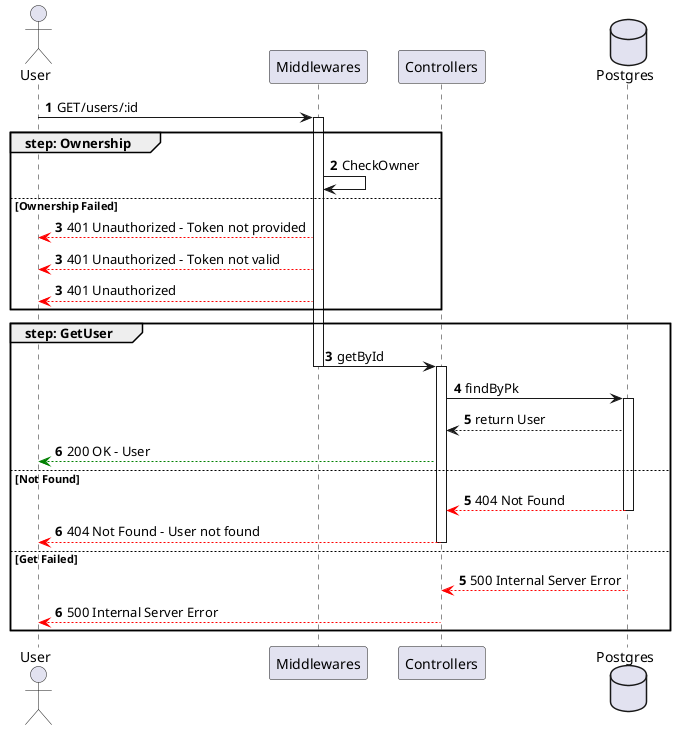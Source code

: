 @startuml getUser

actor User
participant Middlewares
participant Controllers
database Postgres

autonumber
User -> Middlewares ++: GET/users/:id
group step: Ownership
    Middlewares -> Middlewares : CheckOwner
else Ownership Failed
    autonumber 3
    Middlewares --[#red]> User : 401 Unauthorized - Token not provided
    autonumber 3
    Middlewares --[#red]> User : 401 Unauthorized - Token not valid
    autonumber 3
    Middlewares --[#red]> User : 401 Unauthorized
end
group step: GetUser
    autonumber 3
    Middlewares -> Controllers --++: getById
    Controllers -> Postgres ++: findByPk
    Postgres --> Controllers: return User
    Controllers --[#green]> User : 200 OK - User
else Not Found
    autonumber 5
    Postgres --[#red]> Controllers --: 404 Not Found
    Controllers --[#red]> User --: 404 Not Found - User not found
else Get Failed
    autonumber 5
    Postgres --[#red]> Controllers --: 500 Internal Server Error
    Controllers --[#red]> User --: 500 Internal Server Error
end

@enduml